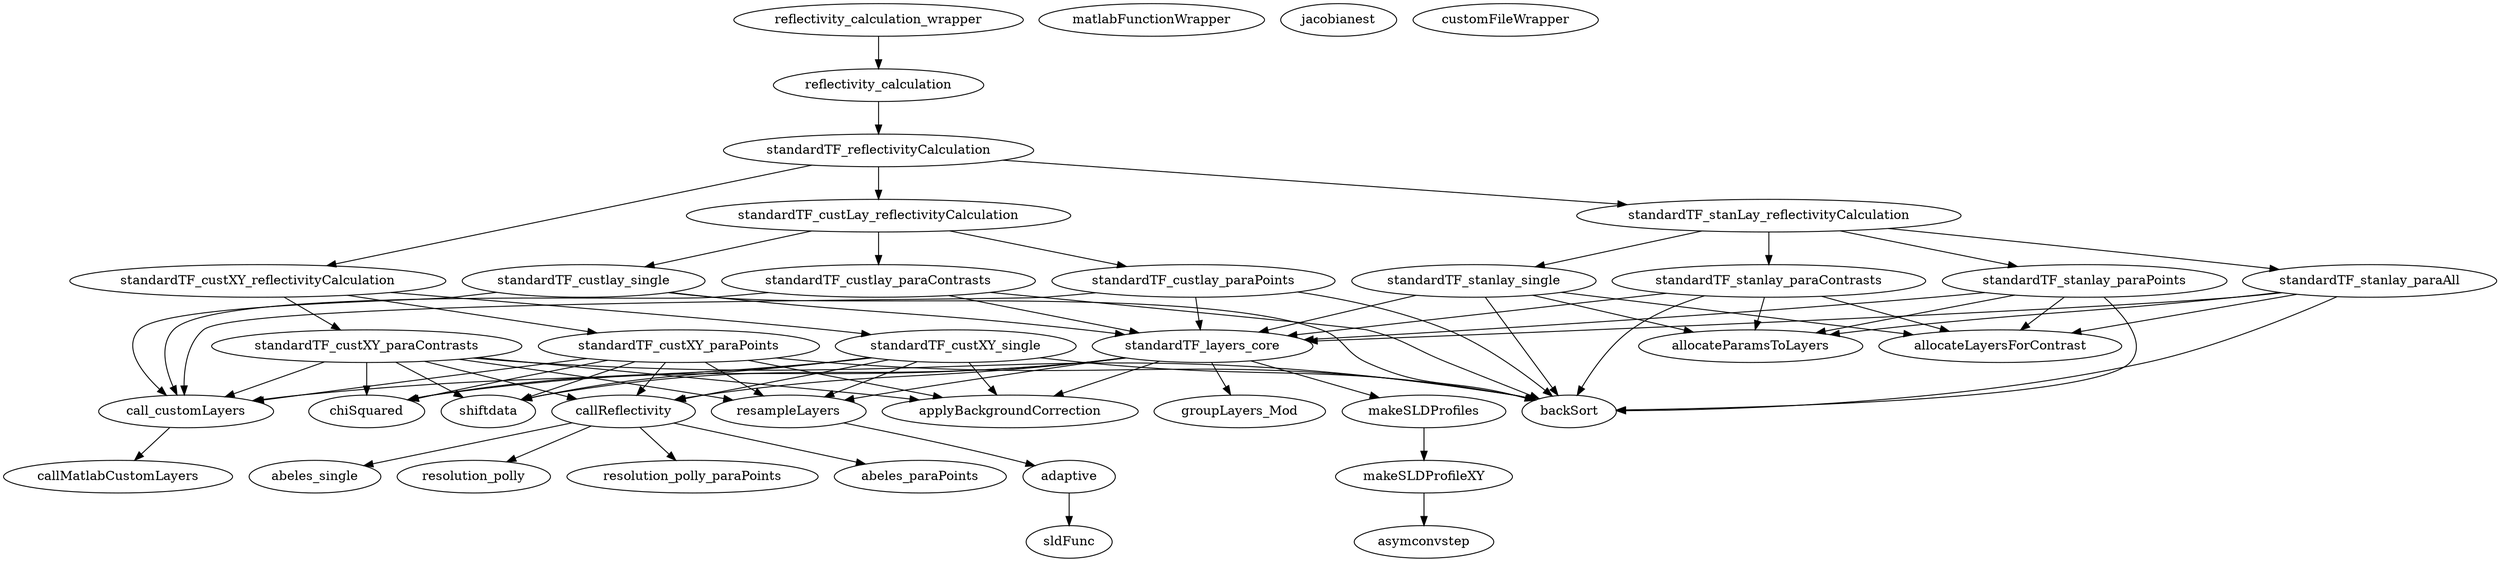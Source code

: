 /* Created by mdot for Matlab */
digraph m2html {
  callReflectivity -> resolution_polly;
  callReflectivity -> resolution_polly_paraPoints;
  callReflectivity -> abeles_paraPoints;
  callReflectivity -> abeles_single;
  makeSLDProfileXY -> asymconvstep;
  makeSLDProfiles -> makeSLDProfileXY;
  adaptive -> sldFunc;
  resampleLayers -> adaptive;
  reflectivity_calculation -> standardTF_reflectivityCalculation;
  reflectivity_calculation_wrapper -> reflectivity_calculation;
  call_customLayers -> callMatlabCustomLayers;
  standardTF_custlay_paraContrasts -> backSort;
  standardTF_custlay_paraContrasts -> call_customLayers;
  standardTF_custlay_paraContrasts -> standardTF_layers_core;
  standardTF_custlay_paraPoints -> backSort;
  standardTF_custlay_paraPoints -> call_customLayers;
  standardTF_custlay_paraPoints -> standardTF_layers_core;
  standardTF_custlay_single -> backSort;
  standardTF_custlay_single -> call_customLayers;
  standardTF_custlay_single -> standardTF_layers_core;
  standardTF_custLay_reflectivityCalculation -> standardTF_custlay_paraContrasts;
  standardTF_custLay_reflectivityCalculation -> standardTF_custlay_paraPoints;
  standardTF_custLay_reflectivityCalculation -> standardTF_custlay_single;
  standardTF_custXY_paraContrasts -> backSort;
  standardTF_custXY_paraContrasts -> applyBackgroundCorrection;
  standardTF_custXY_paraContrasts -> callReflectivity;
  standardTF_custXY_paraContrasts -> chiSquared;
  standardTF_custXY_paraContrasts -> resampleLayers;
  standardTF_custXY_paraContrasts -> shiftdata;
  standardTF_custXY_paraContrasts -> call_customLayers;
  standardTF_custXY_paraPoints -> backSort;
  standardTF_custXY_paraPoints -> applyBackgroundCorrection;
  standardTF_custXY_paraPoints -> callReflectivity;
  standardTF_custXY_paraPoints -> chiSquared;
  standardTF_custXY_paraPoints -> resampleLayers;
  standardTF_custXY_paraPoints -> shiftdata;
  standardTF_custXY_paraPoints -> call_customLayers;
  standardTF_custXY_single -> backSort;
  standardTF_custXY_single -> applyBackgroundCorrection;
  standardTF_custXY_single -> callReflectivity;
  standardTF_custXY_single -> chiSquared;
  standardTF_custXY_single -> resampleLayers;
  standardTF_custXY_single -> shiftdata;
  standardTF_custXY_single -> call_customLayers;
  standardTF_custXY_reflectivityCalculation -> standardTF_custXY_paraContrasts;
  standardTF_custXY_reflectivityCalculation -> standardTF_custXY_paraPoints;
  standardTF_custXY_reflectivityCalculation -> standardTF_custXY_single;
  standardTF_layers_core -> applyBackgroundCorrection;
  standardTF_layers_core -> callReflectivity;
  standardTF_layers_core -> chiSquared;
  standardTF_layers_core -> groupLayers_Mod;
  standardTF_layers_core -> makeSLDProfiles;
  standardTF_layers_core -> resampleLayers;
  standardTF_layers_core -> shiftdata;
  standardTF_reflectivityCalculation -> standardTF_custLay_reflectivityCalculation;
  standardTF_reflectivityCalculation -> standardTF_custXY_reflectivityCalculation;
  standardTF_reflectivityCalculation -> standardTF_stanLay_reflectivityCalculation;
  standardTF_stanlay_paraAll -> backSort;
  standardTF_stanlay_paraAll -> allocateLayersForContrast;
  standardTF_stanlay_paraAll -> allocateParamsToLayers;
  standardTF_stanlay_paraAll -> standardTF_layers_core;
  standardTF_stanlay_paraContrasts -> backSort;
  standardTF_stanlay_paraContrasts -> allocateLayersForContrast;
  standardTF_stanlay_paraContrasts -> allocateParamsToLayers;
  standardTF_stanlay_paraContrasts -> standardTF_layers_core;
  standardTF_stanlay_paraPoints -> backSort;
  standardTF_stanlay_paraPoints -> allocateLayersForContrast;
  standardTF_stanlay_paraPoints -> allocateParamsToLayers;
  standardTF_stanlay_paraPoints -> standardTF_layers_core;
  standardTF_stanlay_single -> backSort;
  standardTF_stanlay_single -> allocateLayersForContrast;
  standardTF_stanlay_single -> allocateParamsToLayers;
  standardTF_stanlay_single -> standardTF_layers_core;
  standardTF_stanLay_reflectivityCalculation -> standardTF_stanlay_paraAll;
  standardTF_stanLay_reflectivityCalculation -> standardTF_stanlay_paraContrasts;
  standardTF_stanLay_reflectivityCalculation -> standardTF_stanlay_paraPoints;
  standardTF_stanLay_reflectivityCalculation -> standardTF_stanlay_single;

  resolution_polly [URL="common/Resolution_Functions/Simple_Gaussian/resolution_polly.html"];
  resolution_polly_paraPoints [URL="common/Resolution_Functions/Simple_Gaussian/resolution_polly_paraPoints.html"];
  backSort [URL="common/backSorts/backSort.html"];
  callMatlabCustomLayers [URL="common/callMatlabFunction/callMatlabCustomLayers.html"];
  matlabFunctionWrapper [URL="common/callMatlabFunction/matlabFunctionWrapper.html"];
  applyBackgroundCorrection [URL="common/callReflectivity/applyBackgroundCorrection.html"];
  callReflectivity [URL="common/callReflectivity/callReflectivity.html"];
  chiSquared [URL="common/costFunctions/chiSquared/chiSquared.html"];
  allocateLayersForContrast [URL="common/groupLayers/allocateLayersForContrast.html"];
  allocateParamsToLayers [URL="common/groupLayers/allocateParamsToLayers.html"];
  groupLayers_Mod [URL="common/groupLayers/groupLayers_Mod.html"];
  jacobianest [URL="common/jacobianEst/jacobianest.html"];
  asymconvstep [URL="common/makeSLDProfiles/asymconvstep.html"];
  makeSLDProfileXY [URL="common/makeSLDProfiles/makeSLDProfileXY.html"];
  makeSLDProfiles [URL="common/makeSLDProfiles/makeSLDProfiles.html"];
  abeles_paraPoints [URL="common/reflectivityCalculations/Abeles/abeles_paraPoints.html"];
  abeles_single [URL="common/reflectivityCalculations/Abeles/abeles_single.html"];
  adaptive [URL="common/resampleLayers/adaptive.html"];
  resampleLayers [URL="common/resampleLayers/resampleLayers.html"];
  sldFunc [URL="common/resampleLayers/sldFunc.html"];
  shiftdata [URL="common/shiftData/shiftdata.html"];
  reflectivity_calculation [URL="reflectivity_calculation/reflectivity_calculation.html"];
  reflectivity_calculation_wrapper [URL="reflectivity_calculation/reflectivity_calculation_wrapper.html"];
  call_customLayers [URL="standard_TF/call_customLayers.html"];
  customFileWrapper [URL="standard_TF/standardTF_custLay/customFileWrapper.html"];
  standardTF_custlay_paraContrasts [URL="standard_TF/standardTF_custLay/standardTF_custlay_paraContrasts.html"];
  standardTF_custlay_paraPoints [URL="standard_TF/standardTF_custLay/standardTF_custlay_paraPoints.html"];
  standardTF_custlay_single [URL="standard_TF/standardTF_custLay/standardTF_custlay_single.html"];
  standardTF_custLay_reflectivityCalculation [URL="standard_TF/standardTF_custLay_reflectivityCalculation.html"];
  standardTF_custXY_paraContrasts [URL="standard_TF/standardTF_custXY/standardTF_custXY_paraContrasts.html"];
  standardTF_custXY_paraPoints [URL="standard_TF/standardTF_custXY/standardTF_custXY_paraPoints.html"];
  standardTF_custXY_single [URL="standard_TF/standardTF_custXY/standardTF_custXY_single.html"];
  standardTF_custXY_reflectivityCalculation [URL="standard_TF/standardTF_custXY_reflectivityCalculation.html"];
  standardTF_layers_core [URL="standard_TF/standardTF_layers_core.html"];
  standardTF_reflectivityCalculation [URL="standard_TF/standardTF_reflectivityCalculation.html"];
  standardTF_stanlay_paraAll [URL="standard_TF/standardTF_stanLay/standardTF_stanlay_paraAll.html"];
  standardTF_stanlay_paraContrasts [URL="standard_TF/standardTF_stanLay/standardTF_stanlay_paraContrasts.html"];
  standardTF_stanlay_paraPoints [URL="standard_TF/standardTF_stanLay/standardTF_stanlay_paraPoints.html"];
  standardTF_stanlay_single [URL="standard_TF/standardTF_stanLay/standardTF_stanlay_single.html"];
  standardTF_stanLay_reflectivityCalculation [URL="standard_TF/standardTF_stanLay_reflectivityCalculation.html"];
}